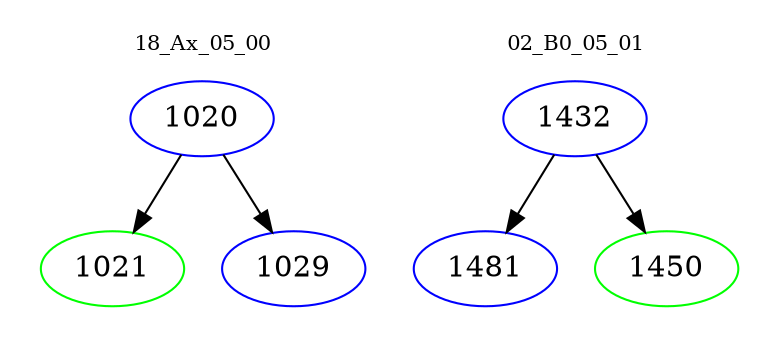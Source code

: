 digraph{
subgraph cluster_0 {
color = white
label = "18_Ax_05_00";
fontsize=10;
T0_1020 [label="1020", color="blue"]
T0_1020 -> T0_1021 [color="black"]
T0_1021 [label="1021", color="green"]
T0_1020 -> T0_1029 [color="black"]
T0_1029 [label="1029", color="blue"]
}
subgraph cluster_1 {
color = white
label = "02_B0_05_01";
fontsize=10;
T1_1432 [label="1432", color="blue"]
T1_1432 -> T1_1481 [color="black"]
T1_1481 [label="1481", color="blue"]
T1_1432 -> T1_1450 [color="black"]
T1_1450 [label="1450", color="green"]
}
}

